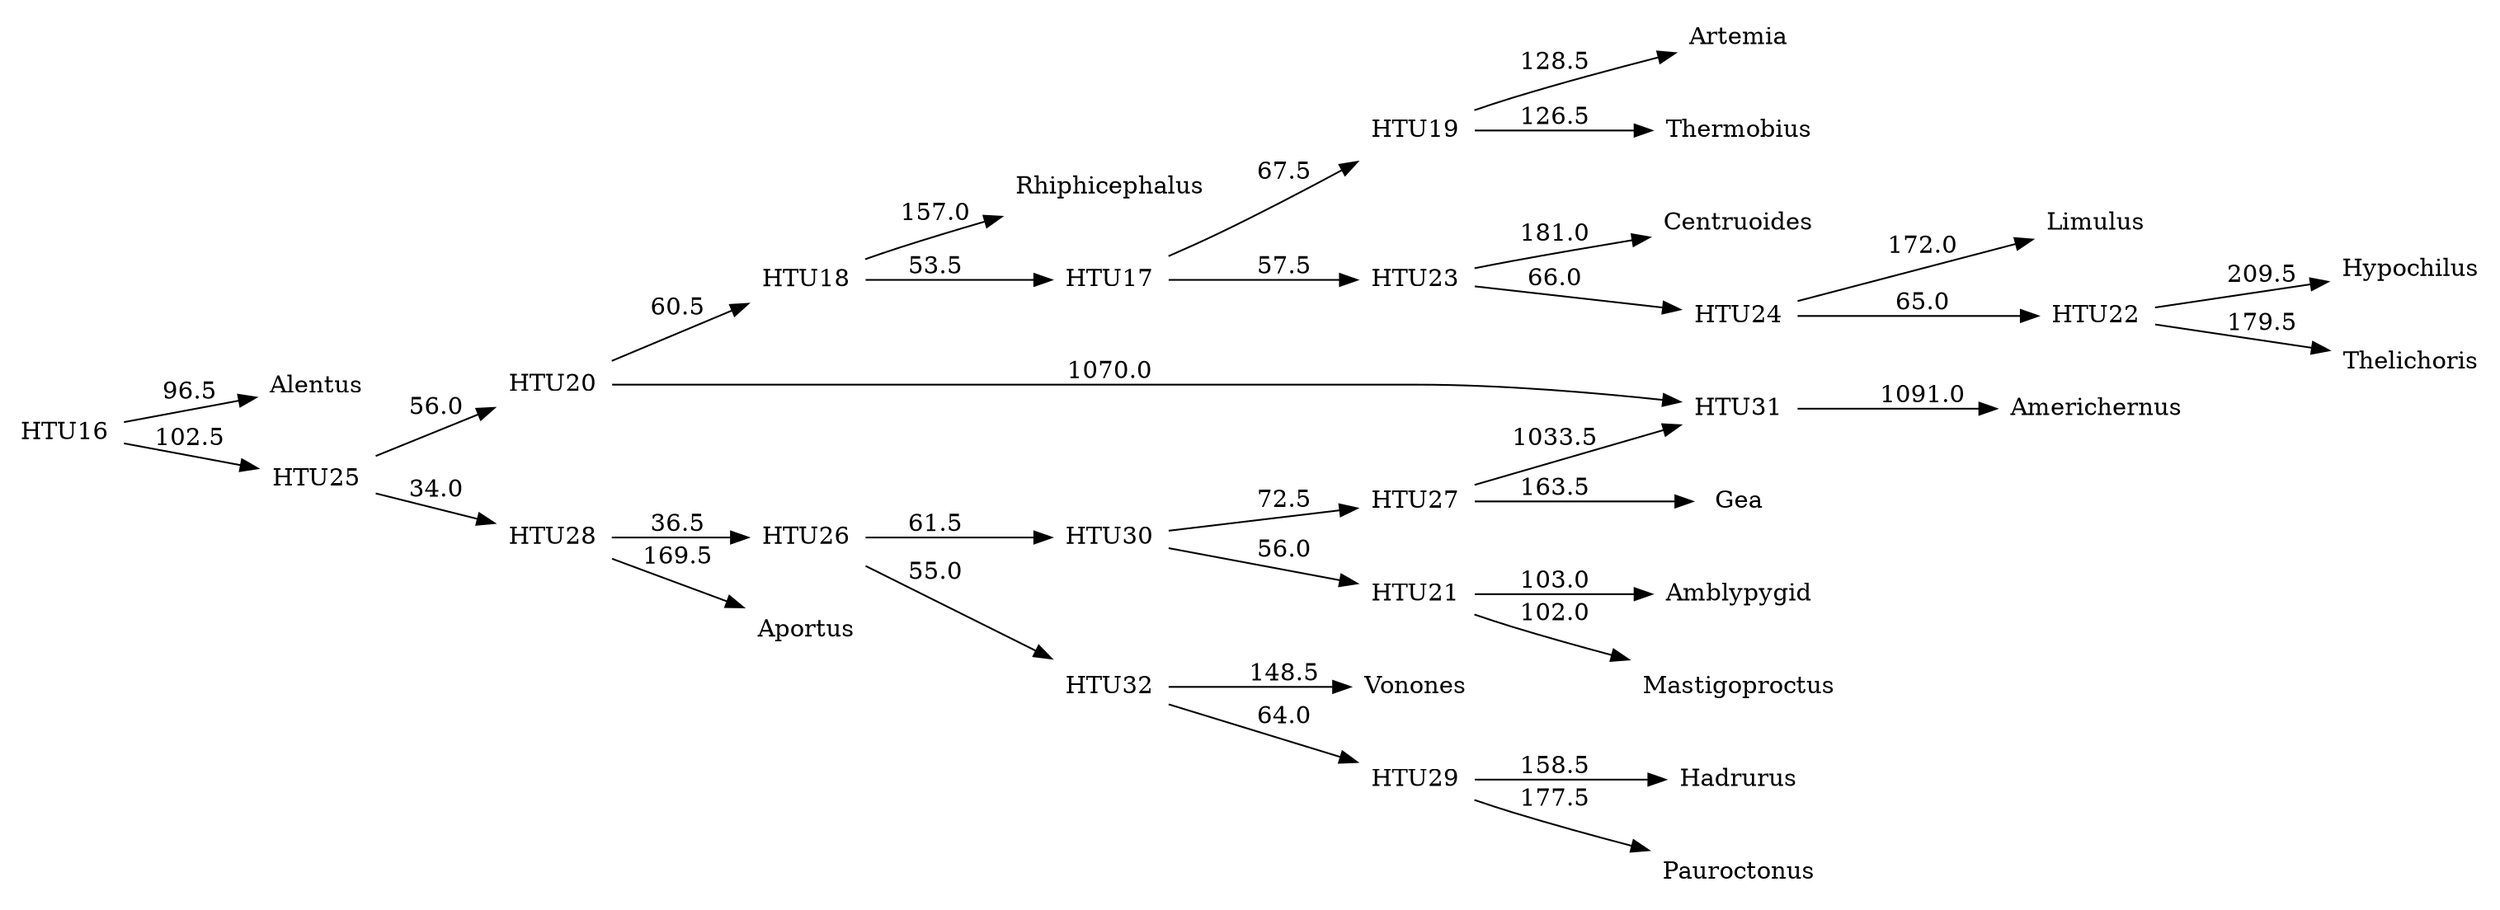 digraph G {
	rankdir = LR;	node [ shape = none];

    0 [label=Alentus];
    1 [label=Amblypygid];
    2 [label=Americhernus];
    3 [label=Aportus];
    4 [label=Artemia];
    5 [label=Centruoides];
    6 [label=Gea];
    7 [label=Hadrurus];
    8 [label=Hypochilus];
    9 [label=Limulus];
    10 [label=Mastigoproctus];
    11 [label=Pauroctonus];
    12 [label=Rhiphicephalus];
    13 [label=Thelichoris];
    14 [label=Thermobius];
    15 [label=Vonones];
    16 [label=HTU16];
    17 [label=HTU17];
    18 [label=HTU18];
    19 [label=HTU19];
    20 [label=HTU20];
    21 [label=HTU21];
    22 [label=HTU22];
    23 [label=HTU23];
    24 [label=HTU24];
    25 [label=HTU25];
    26 [label=HTU26];
    27 [label=HTU27];
    28 [label=HTU28];
    29 [label=HTU29];
    30 [label=HTU30];
    31 [label=HTU31];
    32 [label=HTU32];
    16 -> 0 [label=96.5];
    16 -> 25 [label=102.5];
    17 -> 19 [label=67.5];
    17 -> 23 [label=57.5];
    18 -> 12 [label=157.0];
    18 -> 17 [label=53.5];
    19 -> 4 [label=128.5];
    19 -> 14 [label=126.5];
    20 -> 18 [label=60.5];
    20 -> 31 [label=1070.0];
    21 -> 1 [label=103.0];
    21 -> 10 [label=102.0];
    22 -> 8 [label=209.5];
    22 -> 13 [label=179.5];
    23 -> 5 [label=181.0];
    23 -> 24 [label=66.0];
    24 -> 9 [label=172.0];
    24 -> 22 [label=65.0];
    25 -> 20 [label=56.0];
    25 -> 28 [label=34.0];
    26 -> 30 [label=61.5];
    26 -> 32 [label=55.0];
    27 -> 6 [label=163.5];
    27 -> 31 [label=1033.5];
    28 -> 3 [label=169.5];
    28 -> 26 [label=36.5];
    29 -> 7 [label=158.5];
    29 -> 11 [label=177.5];
    30 -> 21 [label=56.0];
    30 -> 27 [label=72.5];
    31 -> 2 [label=1091.0];
    32 -> 15 [label=148.5];
    32 -> 29 [label=64.0];
}
//3008.0
digraph G {
	rankdir = LR;	node [ shape = none];

    0 [label=Alentus];
    1 [label=Amblypygid];
    2 [label=Americhernus];
    3 [label=Aportus];
    4 [label=Artemia];
    5 [label=Centruoides];
    6 [label=Gea];
    7 [label=Hadrurus];
    8 [label=Hypochilus];
    9 [label=Limulus];
    10 [label=Mastigoproctus];
    11 [label=Pauroctonus];
    12 [label=Rhiphicephalus];
    13 [label=Thelichoris];
    14 [label=Thermobius];
    15 [label=Vonones];
    16 [label=HTU16];
    17 [label=HTU17];
    18 [label=HTU18];
    19 [label=HTU19];
    20 [label=HTU20];
    21 [label=HTU21];
    22 [label=HTU22];
    23 [label=HTU23];
    24 [label=HTU24];
    25 [label=HTU25];
    26 [label=HTU26];
    27 [label=HTU27];
    28 [label=HTU28];
    29 [label=HTU29];
    30 [label=HTU30];
    16 -> 0 [label=95.0];
    16 -> 25 [label=101.0];
    17 -> 19 [label=69.0];
    17 -> 23 [label=58.5];
    18 -> 12 [label=159.0];
    18 -> 17 [label=52.0];
    19 -> 4 [label=130.0];
    19 -> 14 [label=128.0];
    20 -> 2 [label=157.5];
    20 -> 18 [label=57.5];
    21 -> 1 [label=100.5];
    21 -> 10 [label=99.5];
    22 -> 8 [label=206.0];
    22 -> 13 [label=181.0];
    23 -> 5 [label=182.0];
    23 -> 24 [label=63.0];
    24 -> 9 [label=172.0];
    24 -> 22 [label=66.5];
    25 -> 20 [label=52.0];
    25 -> 27 [label=36.5];
    26 -> 29 [label=60.0];
    26 -> 30 [label=43.5];
    27 -> 3 [label=175.0];
    27 -> 26 [label=42.0];
    28 -> 7 [label=156.5];
    28 -> 11 [label=181.5];
    29 -> 6 [label=180.0];
    29 -> 21 [label=69.0];
    30 -> 15 [label=143.0];
    30 -> 28 [label=68.0];
}
//2839.0
digraph G {
	rankdir = LR;	node [ shape = none];

    0 [label=Alentus];
    1 [label=Amblypygid];
    2 [label=Americhernus];
    3 [label=Aportus];
    4 [label=Artemia];
    5 [label=Centruoides];
    6 [label=Gea];
    7 [label=Hadrurus];
    8 [label=Hypochilus];
    9 [label=Limulus];
    10 [label=Mastigoproctus];
    11 [label=Pauroctonus];
    12 [label=Rhiphicephalus];
    13 [label=Thelichoris];
    14 [label=Thermobius];
    15 [label=Vonones];
    16 [label=HTU16];
    17 [label=HTU17];
    18 [label=HTU18];
    19 [label=HTU19];
    20 [label=HTU20];
    21 [label=HTU21];
    22 [label=HTU22];
    23 [label=HTU23];
    24 [label=HTU24];
    25 [label=HTU25];
    26 [label=HTU26];
    27 [label=HTU27];
    28 [label=HTU28];
    29 [label=HTU29];
    30 [label=HTU30];
    16 -> 0 [label=95.0];
    16 -> 25 [label=101.0];
    17 -> 19 [label=69.0];
    17 -> 23 [label=58.5];
    18 -> 12 [label=159.0];
    18 -> 17 [label=52.0];
    19 -> 4 [label=130.0];
    19 -> 14 [label=128.0];
    20 -> 2 [label=157.5];
    20 -> 18 [label=57.5];
    21 -> 1 [label=100.5];
    21 -> 10 [label=99.5];
    22 -> 8 [label=206.0];
    22 -> 13 [label=181.0];
    23 -> 5 [label=182.0];
    23 -> 24 [label=63.0];
    24 -> 9 [label=172.0];
    24 -> 22 [label=66.5];
    25 -> 20 [label=52.0];
    25 -> 27 [label=36.5];
    26 -> 29 [label=60.0];
    26 -> 30 [label=43.5];
    27 -> 3 [label=175.0];
    27 -> 26 [label=42.0];
    28 -> 7 [label=156.5];
    28 -> 11 [label=181.5];
    29 -> 6 [label=180.0];
    29 -> 21 [label=69.0];
    30 -> 15 [label=143.0];
    30 -> 28 [label=68.0];
}
//2839.0
digraph G {
	rankdir = LR;	node [ shape = none];

    0 [label=Alentus];
    1 [label=Amblypygid];
    2 [label=Americhernus];
    3 [label=Aportus];
    4 [label=Artemia];
    5 [label=Centruoides];
    6 [label=Gea];
    7 [label=Hadrurus];
    8 [label=Hypochilus];
    9 [label=Limulus];
    10 [label=Mastigoproctus];
    11 [label=Pauroctonus];
    12 [label=Rhiphicephalus];
    13 [label=Thelichoris];
    14 [label=Thermobius];
    15 [label=Vonones];
    16 [label=HTU16];
    17 [label=HTU17];
    18 [label=HTU18];
    19 [label=HTU19];
    20 [label=HTU20];
    21 [label=HTU21];
    22 [label=HTU22];
    23 [label=HTU23];
    24 [label=HTU24];
    25 [label=HTU25];
    26 [label=HTU26];
    27 [label=HTU27];
    28 [label=HTU28];
    29 [label=HTU29];
    30 [label=HTU30];
    16 -> 0 [label=95.0];
    16 -> 25 [label=101.0];
    17 -> 19 [label=69.0];
    17 -> 23 [label=58.5];
    18 -> 12 [label=159.0];
    18 -> 17 [label=52.0];
    19 -> 4 [label=130.0];
    19 -> 14 [label=128.0];
    20 -> 2 [label=157.5];
    20 -> 18 [label=57.5];
    21 -> 1 [label=100.5];
    21 -> 10 [label=99.5];
    22 -> 8 [label=206.0];
    22 -> 13 [label=181.0];
    23 -> 5 [label=182.0];
    23 -> 24 [label=63.0];
    24 -> 9 [label=172.0];
    24 -> 22 [label=66.5];
    25 -> 20 [label=52.0];
    25 -> 27 [label=36.5];
    26 -> 29 [label=60.0];
    26 -> 30 [label=43.5];
    27 -> 3 [label=175.0];
    27 -> 26 [label=42.0];
    28 -> 7 [label=156.5];
    28 -> 11 [label=181.5];
    29 -> 6 [label=180.0];
    29 -> 21 [label=69.0];
    30 -> 15 [label=143.0];
    30 -> 28 [label=68.0];
}
//2839.0
digraph G {
	rankdir = LR;	node [ shape = none];

    0 [label=Alentus];
    1 [label=Amblypygid];
    2 [label=Americhernus];
    3 [label=Aportus];
    4 [label=Artemia];
    5 [label=Centruoides];
    6 [label=Gea];
    7 [label=Hadrurus];
    8 [label=Hypochilus];
    9 [label=Limulus];
    10 [label=Mastigoproctus];
    11 [label=Pauroctonus];
    12 [label=Rhiphicephalus];
    13 [label=Thelichoris];
    14 [label=Thermobius];
    15 [label=Vonones];
    16 [label=HTU16];
    17 [label=HTU17];
    18 [label=HTU18];
    19 [label=HTU19];
    20 [label=HTU20];
    21 [label=HTU21];
    22 [label=HTU22];
    23 [label=HTU23];
    24 [label=HTU24];
    25 [label=HTU25];
    26 [label=HTU26];
    27 [label=HTU27];
    28 [label=HTU28];
    29 [label=HTU29];
    30 [label=HTU30];
    16 -> 0 [label=95.0];
    16 -> 25 [label=101.0];
    17 -> 19 [label=69.0];
    17 -> 23 [label=58.5];
    18 -> 12 [label=159.0];
    18 -> 17 [label=52.0];
    19 -> 4 [label=130.0];
    19 -> 14 [label=128.0];
    20 -> 2 [label=157.5];
    20 -> 18 [label=57.5];
    21 -> 1 [label=100.5];
    21 -> 10 [label=99.5];
    22 -> 8 [label=206.0];
    22 -> 13 [label=181.0];
    23 -> 5 [label=182.0];
    23 -> 24 [label=63.0];
    24 -> 9 [label=172.0];
    24 -> 22 [label=66.5];
    25 -> 20 [label=52.0];
    25 -> 27 [label=36.5];
    26 -> 29 [label=60.0];
    26 -> 30 [label=43.5];
    27 -> 3 [label=175.0];
    27 -> 26 [label=42.0];
    28 -> 7 [label=156.5];
    28 -> 11 [label=181.5];
    29 -> 6 [label=180.0];
    29 -> 21 [label=69.0];
    30 -> 15 [label=143.0];
    30 -> 28 [label=68.0];
}
//2839.0
digraph G {
	rankdir = LR;	node [ shape = none];

    0 [label=Alentus];
    1 [label=Amblypygid];
    2 [label=Americhernus];
    3 [label=Aportus];
    4 [label=Artemia];
    5 [label=Centruoides];
    6 [label=Gea];
    7 [label=Hadrurus];
    8 [label=Hypochilus];
    9 [label=Limulus];
    10 [label=Mastigoproctus];
    11 [label=Pauroctonus];
    12 [label=Rhiphicephalus];
    13 [label=Thelichoris];
    14 [label=Thermobius];
    15 [label=Vonones];
    16 [label=HTU16];
    17 [label=HTU17];
    18 [label=HTU18];
    19 [label=HTU19];
    20 [label=HTU20];
    21 [label=HTU21];
    22 [label=HTU22];
    23 [label=HTU23];
    24 [label=HTU24];
    25 [label=HTU25];
    26 [label=HTU26];
    27 [label=HTU27];
    28 [label=HTU28];
    29 [label=HTU29];
    30 [label=HTU30];
    16 -> 0 [label=95.0];
    16 -> 25 [label=101.0];
    17 -> 19 [label=69.0];
    17 -> 23 [label=58.5];
    18 -> 12 [label=159.0];
    18 -> 17 [label=52.0];
    19 -> 4 [label=130.0];
    19 -> 14 [label=128.0];
    20 -> 2 [label=157.5];
    20 -> 18 [label=57.5];
    21 -> 1 [label=100.5];
    21 -> 10 [label=99.5];
    22 -> 8 [label=206.0];
    22 -> 13 [label=181.0];
    23 -> 5 [label=182.0];
    23 -> 24 [label=63.0];
    24 -> 9 [label=172.0];
    24 -> 22 [label=66.5];
    25 -> 20 [label=52.0];
    25 -> 27 [label=36.5];
    26 -> 29 [label=60.0];
    26 -> 30 [label=43.5];
    27 -> 3 [label=175.0];
    27 -> 26 [label=42.0];
    28 -> 7 [label=156.5];
    28 -> 11 [label=181.5];
    29 -> 6 [label=180.0];
    29 -> 21 [label=69.0];
    30 -> 15 [label=143.0];
    30 -> 28 [label=68.0];
}
//2839.0
digraph G {
	rankdir = LR;	node [ shape = none];

    0 [label=Alentus];
    1 [label=Amblypygid];
    2 [label=Americhernus];
    3 [label=Aportus];
    4 [label=Artemia];
    5 [label=Centruoides];
    6 [label=Gea];
    7 [label=Hadrurus];
    8 [label=Hypochilus];
    9 [label=Limulus];
    10 [label=Mastigoproctus];
    11 [label=Pauroctonus];
    12 [label=Rhiphicephalus];
    13 [label=Thelichoris];
    14 [label=Thermobius];
    15 [label=Vonones];
    16 [label=HTU16];
    17 [label=HTU17];
    18 [label=HTU18];
    19 [label=HTU19];
    20 [label=HTU20];
    21 [label=HTU21];
    22 [label=HTU22];
    23 [label=HTU23];
    24 [label=HTU24];
    25 [label=HTU25];
    26 [label=HTU26];
    27 [label=HTU27];
    28 [label=HTU28];
    29 [label=HTU29];
    30 [label=HTU30];
    16 -> 0 [label=93.0];
    16 -> 24 [label=101.0];
    17 -> 19 [label=79.5];
    17 -> 22 [label=69.0];
    18 -> 12 [label=139.5];
    18 -> 17 [label=52.0];
    19 -> 4 [label=117.0];
    19 -> 14 [label=118.0];
    20 -> 1 [label=102.0];
    20 -> 10 [label=102.0];
    21 -> 8 [label=192.5];
    21 -> 13 [label=171.5];
    22 -> 5 [label=164.0];
    22 -> 23 [label=72.5];
    23 -> 9 [label=155.5];
    23 -> 21 [label=72.5];
    24 -> 18 [label=41.5];
    24 -> 27 [label=40.0];
    25 -> 29 [label=66.0];
    25 -> 30 [label=53.5];
    26 -> 2 [label=157.0];
    26 -> 6 [label=161.0];
    27 -> 3 [label=163.0];
    27 -> 25 [label=38.0];
    28 -> 7 [label=159.5];
    28 -> 11 [label=176.5];
    29 -> 20 [label=54.0];
    29 -> 26 [label=79.5];
    30 -> 15 [label=143.5];
    30 -> 28 [label=68.5];
}
//2782.0
digraph G {
	rankdir = LR;	node [ shape = none];

    0 [label=Alentus];
    1 [label=Amblypygid];
    2 [label=Americhernus];
    3 [label=Aportus];
    4 [label=Artemia];
    5 [label=Centruoides];
    6 [label=Gea];
    7 [label=Hadrurus];
    8 [label=Hypochilus];
    9 [label=Limulus];
    10 [label=Mastigoproctus];
    11 [label=Pauroctonus];
    12 [label=Rhiphicephalus];
    13 [label=Thelichoris];
    14 [label=Thermobius];
    15 [label=Vonones];
    16 [label=HTU16];
    17 [label=HTU17];
    18 [label=HTU18];
    19 [label=HTU19];
    20 [label=HTU20];
    21 [label=HTU21];
    22 [label=HTU22];
    23 [label=HTU23];
    24 [label=HTU24];
    25 [label=HTU25];
    26 [label=HTU26];
    27 [label=HTU27];
    28 [label=HTU28];
    29 [label=HTU29];
    30 [label=HTU30];
    16 -> 0 [label=93.0];
    16 -> 24 [label=101.0];
    17 -> 19 [label=79.5];
    17 -> 22 [label=69.0];
    18 -> 12 [label=139.5];
    18 -> 17 [label=52.0];
    19 -> 4 [label=117.0];
    19 -> 14 [label=118.0];
    20 -> 1 [label=102.0];
    20 -> 10 [label=102.0];
    21 -> 8 [label=192.5];
    21 -> 13 [label=171.5];
    22 -> 5 [label=164.0];
    22 -> 23 [label=72.5];
    23 -> 9 [label=155.5];
    23 -> 21 [label=72.5];
    24 -> 18 [label=41.5];
    24 -> 27 [label=40.0];
    25 -> 29 [label=66.0];
    25 -> 30 [label=53.5];
    26 -> 2 [label=157.0];
    26 -> 6 [label=161.0];
    27 -> 3 [label=163.0];
    27 -> 25 [label=38.0];
    28 -> 7 [label=159.5];
    28 -> 11 [label=176.5];
    29 -> 20 [label=54.0];
    29 -> 26 [label=79.5];
    30 -> 15 [label=143.5];
    30 -> 28 [label=68.5];
}
//2782.0
digraph G {
	rankdir = LR;	node [ shape = none];

    0 [label=Alentus];
    1 [label=Amblypygid];
    2 [label=Americhernus];
    3 [label=Aportus];
    4 [label=Artemia];
    5 [label=Centruoides];
    6 [label=Gea];
    7 [label=Hadrurus];
    8 [label=Hypochilus];
    9 [label=Limulus];
    10 [label=Mastigoproctus];
    11 [label=Pauroctonus];
    12 [label=Rhiphicephalus];
    13 [label=Thelichoris];
    14 [label=Thermobius];
    15 [label=Vonones];
    16 [label=HTU16];
    17 [label=HTU17];
    18 [label=HTU18];
    19 [label=HTU19];
    20 [label=HTU20];
    21 [label=HTU21];
    22 [label=HTU22];
    23 [label=HTU23];
    24 [label=HTU24];
    25 [label=HTU25];
    26 [label=HTU26];
    27 [label=HTU27];
    28 [label=HTU28];
    29 [label=HTU29];
    30 [label=HTU30];
    16 -> 0 [label=93.0];
    16 -> 24 [label=101.0];
    17 -> 19 [label=79.5];
    17 -> 22 [label=69.0];
    18 -> 12 [label=139.5];
    18 -> 17 [label=52.0];
    19 -> 4 [label=117.0];
    19 -> 14 [label=118.0];
    20 -> 1 [label=102.0];
    20 -> 10 [label=102.0];
    21 -> 8 [label=192.5];
    21 -> 13 [label=171.5];
    22 -> 5 [label=164.0];
    22 -> 23 [label=72.5];
    23 -> 9 [label=155.5];
    23 -> 21 [label=72.5];
    24 -> 18 [label=41.5];
    24 -> 27 [label=40.0];
    25 -> 29 [label=66.0];
    25 -> 30 [label=53.5];
    26 -> 2 [label=157.0];
    26 -> 6 [label=161.0];
    27 -> 3 [label=163.0];
    27 -> 25 [label=38.0];
    28 -> 7 [label=159.5];
    28 -> 11 [label=176.5];
    29 -> 20 [label=54.0];
    29 -> 26 [label=79.5];
    30 -> 15 [label=143.5];
    30 -> 28 [label=68.5];
}
//2782.0
digraph G {
	rankdir = LR;	node [ shape = none];

    0 [label=Alentus];
    1 [label=Amblypygid];
    2 [label=Americhernus];
    3 [label=Aportus];
    4 [label=Artemia];
    5 [label=Centruoides];
    6 [label=Gea];
    7 [label=Hadrurus];
    8 [label=Hypochilus];
    9 [label=Limulus];
    10 [label=Mastigoproctus];
    11 [label=Pauroctonus];
    12 [label=Rhiphicephalus];
    13 [label=Thelichoris];
    14 [label=Thermobius];
    15 [label=Vonones];
    16 [label=HTU16];
    17 [label=HTU17];
    18 [label=HTU18];
    19 [label=HTU19];
    20 [label=HTU20];
    21 [label=HTU21];
    22 [label=HTU22];
    23 [label=HTU23];
    24 [label=HTU24];
    25 [label=HTU25];
    26 [label=HTU26];
    27 [label=HTU27];
    28 [label=HTU28];
    29 [label=HTU29];
    30 [label=HTU30];
    16 -> 0 [label=93.0];
    16 -> 24 [label=101.0];
    17 -> 19 [label=79.5];
    17 -> 22 [label=69.0];
    18 -> 12 [label=139.5];
    18 -> 17 [label=52.0];
    19 -> 4 [label=117.0];
    19 -> 14 [label=118.0];
    20 -> 1 [label=102.0];
    20 -> 10 [label=102.0];
    21 -> 8 [label=192.5];
    21 -> 13 [label=171.5];
    22 -> 5 [label=164.0];
    22 -> 23 [label=72.5];
    23 -> 9 [label=155.5];
    23 -> 21 [label=72.5];
    24 -> 18 [label=41.5];
    24 -> 27 [label=40.0];
    25 -> 29 [label=66.0];
    25 -> 30 [label=53.5];
    26 -> 2 [label=157.0];
    26 -> 6 [label=161.0];
    27 -> 3 [label=163.0];
    27 -> 25 [label=38.0];
    28 -> 7 [label=159.5];
    28 -> 11 [label=176.5];
    29 -> 20 [label=54.0];
    29 -> 26 [label=79.5];
    30 -> 15 [label=143.5];
    30 -> 28 [label=68.5];
}
//2782.0
digraph G {
	rankdir = LR;	node [ shape = none];

    0 [label=Alentus];
    1 [label=Amblypygid];
    2 [label=Americhernus];
    3 [label=Aportus];
    4 [label=Artemia];
    5 [label=Centruoides];
    6 [label=Gea];
    7 [label=Hadrurus];
    8 [label=Hypochilus];
    9 [label=Limulus];
    10 [label=Mastigoproctus];
    11 [label=Pauroctonus];
    12 [label=Rhiphicephalus];
    13 [label=Thelichoris];
    14 [label=Thermobius];
    15 [label=Vonones];
    16 [label=HTU16];
    17 [label=HTU17];
    18 [label=HTU18];
    19 [label=HTU19];
    20 [label=HTU20];
    21 [label=HTU21];
    22 [label=HTU22];
    23 [label=HTU23];
    24 [label=HTU24];
    25 [label=HTU25];
    26 [label=HTU26];
    27 [label=HTU27];
    28 [label=HTU28];
    29 [label=HTU29];
    30 [label=HTU30];
    16 -> 0 [label=93.0];
    16 -> 24 [label=101.0];
    17 -> 19 [label=79.5];
    17 -> 22 [label=69.0];
    18 -> 12 [label=139.5];
    18 -> 17 [label=52.0];
    19 -> 4 [label=117.0];
    19 -> 14 [label=118.0];
    20 -> 1 [label=102.0];
    20 -> 10 [label=102.0];
    21 -> 8 [label=192.5];
    21 -> 13 [label=171.5];
    22 -> 5 [label=164.0];
    22 -> 23 [label=72.5];
    23 -> 9 [label=155.5];
    23 -> 21 [label=72.5];
    24 -> 18 [label=41.5];
    24 -> 27 [label=40.0];
    25 -> 29 [label=66.0];
    25 -> 30 [label=53.5];
    26 -> 2 [label=157.0];
    26 -> 6 [label=161.0];
    27 -> 3 [label=163.0];
    27 -> 25 [label=38.0];
    28 -> 7 [label=159.5];
    28 -> 11 [label=176.5];
    29 -> 20 [label=54.0];
    29 -> 26 [label=79.5];
    30 -> 15 [label=143.5];
    30 -> 28 [label=68.5];
}
//2782.0
